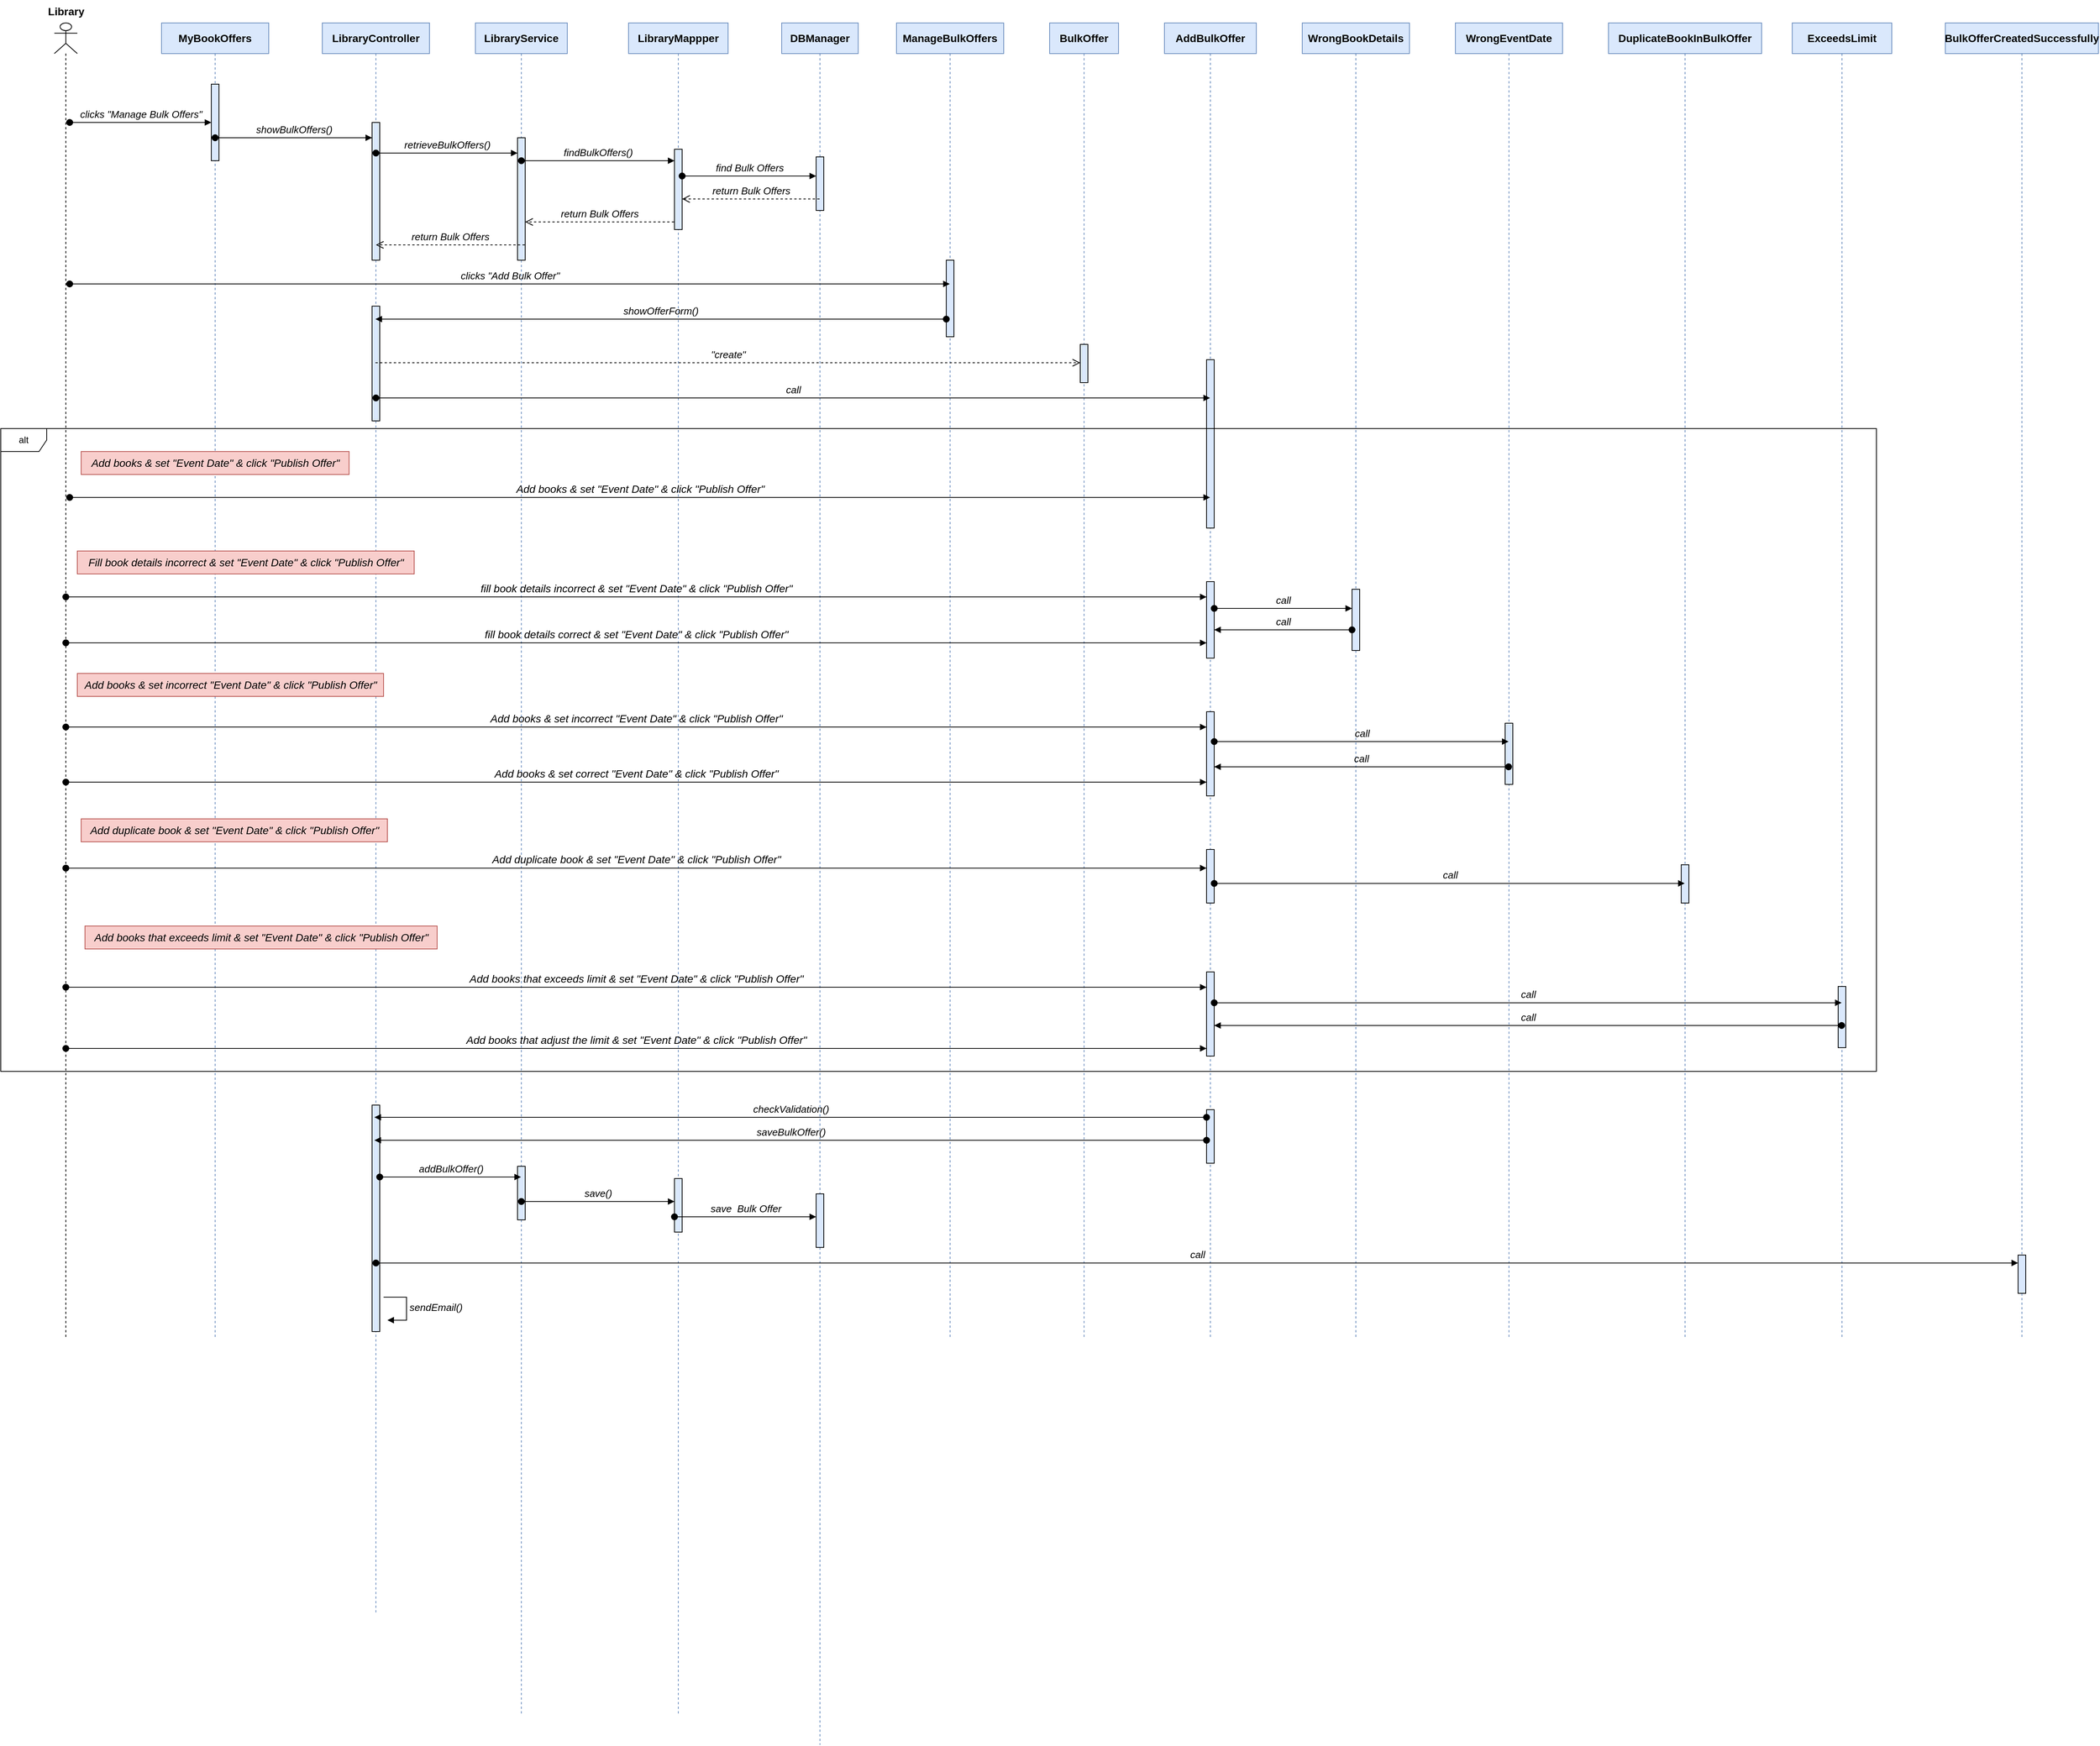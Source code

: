 <mxfile version="27.0.3">
  <diagram name="Page-1" id="6V8Lyb79c5mG5hbQeRzc">
    <mxGraphModel dx="3905" dy="2489" grid="1" gridSize="10" guides="1" tooltips="1" connect="1" arrows="1" fold="1" page="1" pageScale="1" pageWidth="850" pageHeight="1100" math="0" shadow="0">
      <root>
        <mxCell id="0" />
        <mxCell id="1" parent="0" />
        <mxCell id="XFbj4B8m7LpfgLLOF7sG-1" value="" style="shape=umlLifeline;perimeter=lifelinePerimeter;whiteSpace=wrap;html=1;container=1;dropTarget=0;collapsible=0;recursiveResize=0;outlineConnect=0;portConstraint=eastwest;newEdgeStyle={&quot;curved&quot;:0,&quot;rounded&quot;:0};participant=umlActor;" vertex="1" parent="1">
          <mxGeometry x="-830" y="-40" width="30" height="1720" as="geometry" />
        </mxCell>
        <mxCell id="XFbj4B8m7LpfgLLOF7sG-2" value="MyBookOffers" style="shape=umlLifeline;perimeter=lifelinePerimeter;whiteSpace=wrap;html=1;container=1;dropTarget=0;collapsible=0;recursiveResize=0;outlineConnect=0;portConstraint=eastwest;newEdgeStyle={&quot;curved&quot;:0,&quot;rounded&quot;:0};fontSize=14;fontStyle=1;fillColor=#dae8fc;strokeColor=#6c8ebf;" vertex="1" parent="1">
          <mxGeometry x="-690" y="-40" width="140" height="1720" as="geometry" />
        </mxCell>
        <mxCell id="XFbj4B8m7LpfgLLOF7sG-19" value="" style="html=1;points=[[0,0,0,0,5],[0,1,0,0,-5],[1,0,0,0,5],[1,1,0,0,-5]];perimeter=orthogonalPerimeter;outlineConnect=0;targetShapes=umlLifeline;portConstraint=eastwest;newEdgeStyle={&quot;curved&quot;:0,&quot;rounded&quot;:0};strokeColor=#000000;fillColor=#dae8fc;" vertex="1" parent="XFbj4B8m7LpfgLLOF7sG-2">
          <mxGeometry x="65" y="80" width="10" height="100" as="geometry" />
        </mxCell>
        <mxCell id="XFbj4B8m7LpfgLLOF7sG-4" value="LibraryController" style="shape=umlLifeline;perimeter=lifelinePerimeter;whiteSpace=wrap;html=1;container=1;dropTarget=0;collapsible=0;recursiveResize=0;outlineConnect=0;portConstraint=eastwest;newEdgeStyle={&quot;curved&quot;:0,&quot;rounded&quot;:0};fontSize=14;fontStyle=1;fillColor=#dae8fc;strokeColor=#6c8ebf;" vertex="1" parent="1">
          <mxGeometry x="-480" y="-40" width="140" height="2080" as="geometry" />
        </mxCell>
        <mxCell id="XFbj4B8m7LpfgLLOF7sG-22" value="" style="html=1;points=[[0,0,0,0,5],[0,1,0,0,-5],[1,0,0,0,5],[1,1,0,0,-5]];perimeter=orthogonalPerimeter;outlineConnect=0;targetShapes=umlLifeline;portConstraint=eastwest;newEdgeStyle={&quot;curved&quot;:0,&quot;rounded&quot;:0};strokeColor=#000000;fillColor=#dae8fc;" vertex="1" parent="XFbj4B8m7LpfgLLOF7sG-4">
          <mxGeometry x="65" y="130" width="10" height="180" as="geometry" />
        </mxCell>
        <mxCell id="XFbj4B8m7LpfgLLOF7sG-36" value="" style="html=1;points=[[0,0,0,0,5],[0,1,0,0,-5],[1,0,0,0,5],[1,1,0,0,-5]];perimeter=orthogonalPerimeter;outlineConnect=0;targetShapes=umlLifeline;portConstraint=eastwest;newEdgeStyle={&quot;curved&quot;:0,&quot;rounded&quot;:0};strokeColor=#000000;fillColor=#dae8fc;" vertex="1" parent="XFbj4B8m7LpfgLLOF7sG-4">
          <mxGeometry x="65" y="370" width="10" height="150" as="geometry" />
        </mxCell>
        <mxCell id="XFbj4B8m7LpfgLLOF7sG-48" value="" style="html=1;points=[[0,0,0,0,5],[0,1,0,0,-5],[1,0,0,0,5],[1,1,0,0,-5]];perimeter=orthogonalPerimeter;outlineConnect=0;targetShapes=umlLifeline;portConstraint=eastwest;newEdgeStyle={&quot;curved&quot;:0,&quot;rounded&quot;:0};strokeColor=#000000;fillColor=#dae8fc;" vertex="1" parent="XFbj4B8m7LpfgLLOF7sG-4">
          <mxGeometry x="65" y="1414" width="10" height="296" as="geometry" />
        </mxCell>
        <mxCell id="XFbj4B8m7LpfgLLOF7sG-13" value="LibraryService" style="shape=umlLifeline;perimeter=lifelinePerimeter;whiteSpace=wrap;html=1;container=1;dropTarget=0;collapsible=0;recursiveResize=0;outlineConnect=0;portConstraint=eastwest;newEdgeStyle={&quot;curved&quot;:0,&quot;rounded&quot;:0};fontSize=14;fontStyle=1;fillColor=#dae8fc;strokeColor=#6c8ebf;" vertex="1" parent="1">
          <mxGeometry x="-280" y="-40" width="120" height="2210" as="geometry" />
        </mxCell>
        <mxCell id="XFbj4B8m7LpfgLLOF7sG-24" value="" style="html=1;points=[[0,0,0,0,5],[0,1,0,0,-5],[1,0,0,0,5],[1,1,0,0,-5]];perimeter=orthogonalPerimeter;outlineConnect=0;targetShapes=umlLifeline;portConstraint=eastwest;newEdgeStyle={&quot;curved&quot;:0,&quot;rounded&quot;:0};strokeColor=#000000;fillColor=#dae8fc;" vertex="1" parent="XFbj4B8m7LpfgLLOF7sG-13">
          <mxGeometry x="55" y="150" width="10" height="160" as="geometry" />
        </mxCell>
        <mxCell id="XFbj4B8m7LpfgLLOF7sG-84" value="" style="html=1;points=[[0,0,0,0,5],[0,1,0,0,-5],[1,0,0,0,5],[1,1,0,0,-5]];perimeter=orthogonalPerimeter;outlineConnect=0;targetShapes=umlLifeline;portConstraint=eastwest;newEdgeStyle={&quot;curved&quot;:0,&quot;rounded&quot;:0};strokeColor=#000000;fillColor=#dae8fc;" vertex="1" parent="XFbj4B8m7LpfgLLOF7sG-13">
          <mxGeometry x="55" y="1494" width="10" height="70" as="geometry" />
        </mxCell>
        <mxCell id="XFbj4B8m7LpfgLLOF7sG-16" value="LibraryMappper" style="shape=umlLifeline;perimeter=lifelinePerimeter;whiteSpace=wrap;html=1;container=1;dropTarget=0;collapsible=0;recursiveResize=0;outlineConnect=0;portConstraint=eastwest;newEdgeStyle={&quot;curved&quot;:0,&quot;rounded&quot;:0};fontSize=14;fontStyle=1;fillColor=#dae8fc;strokeColor=#6c8ebf;" vertex="1" parent="1">
          <mxGeometry x="-80" y="-40" width="130" height="2210" as="geometry" />
        </mxCell>
        <mxCell id="XFbj4B8m7LpfgLLOF7sG-26" value="" style="html=1;points=[[0,0,0,0,5],[0,1,0,0,-5],[1,0,0,0,5],[1,1,0,0,-5]];perimeter=orthogonalPerimeter;outlineConnect=0;targetShapes=umlLifeline;portConstraint=eastwest;newEdgeStyle={&quot;curved&quot;:0,&quot;rounded&quot;:0};strokeColor=#000000;fillColor=#dae8fc;" vertex="1" parent="XFbj4B8m7LpfgLLOF7sG-16">
          <mxGeometry x="60" y="165" width="10" height="105" as="geometry" />
        </mxCell>
        <mxCell id="XFbj4B8m7LpfgLLOF7sG-87" value="" style="html=1;points=[[0,0,0,0,5],[0,1,0,0,-5],[1,0,0,0,5],[1,1,0,0,-5]];perimeter=orthogonalPerimeter;outlineConnect=0;targetShapes=umlLifeline;portConstraint=eastwest;newEdgeStyle={&quot;curved&quot;:0,&quot;rounded&quot;:0};strokeColor=#000000;fillColor=#dae8fc;" vertex="1" parent="XFbj4B8m7LpfgLLOF7sG-16">
          <mxGeometry x="60" y="1510" width="10" height="70" as="geometry" />
        </mxCell>
        <mxCell id="XFbj4B8m7LpfgLLOF7sG-18" value="Library" style="text;html=1;align=center;verticalAlign=middle;resizable=0;points=[];autosize=1;strokeColor=none;fillColor=none;fontSize=14;fontStyle=1" vertex="1" parent="1">
          <mxGeometry x="-850" y="-70" width="70" height="30" as="geometry" />
        </mxCell>
        <mxCell id="XFbj4B8m7LpfgLLOF7sG-20" value="clicks &quot;Manage Bulk Offers&quot;" style="html=1;verticalAlign=bottom;startArrow=oval;startFill=1;endArrow=block;startSize=8;curved=0;rounded=0;fontSize=13;fontStyle=2;labelBackgroundColor=none;" edge="1" parent="1" target="XFbj4B8m7LpfgLLOF7sG-19">
          <mxGeometry width="60" relative="1" as="geometry">
            <mxPoint x="-810" y="90" as="sourcePoint" />
            <mxPoint x="-595" y="90" as="targetPoint" />
          </mxGeometry>
        </mxCell>
        <mxCell id="XFbj4B8m7LpfgLLOF7sG-21" value="showBulkOffers()" style="html=1;verticalAlign=bottom;startArrow=oval;startFill=1;endArrow=block;startSize=8;curved=0;rounded=0;fontSize=13;fontStyle=2;labelBackgroundColor=none;" edge="1" parent="1" target="XFbj4B8m7LpfgLLOF7sG-22">
          <mxGeometry width="60" relative="1" as="geometry">
            <mxPoint x="-620" y="110" as="sourcePoint" />
            <mxPoint x="-435" y="110" as="targetPoint" />
          </mxGeometry>
        </mxCell>
        <mxCell id="XFbj4B8m7LpfgLLOF7sG-23" value="retrieveBulkOffers()" style="html=1;verticalAlign=bottom;startArrow=oval;startFill=1;endArrow=block;startSize=8;curved=0;rounded=0;fontSize=13;fontStyle=2;labelBackgroundColor=none;" edge="1" parent="1" target="XFbj4B8m7LpfgLLOF7sG-24">
          <mxGeometry width="60" relative="1" as="geometry">
            <mxPoint x="-410" y="130" as="sourcePoint" />
            <mxPoint x="-205" y="130" as="targetPoint" />
          </mxGeometry>
        </mxCell>
        <mxCell id="XFbj4B8m7LpfgLLOF7sG-25" value="DBManager" style="shape=umlLifeline;perimeter=lifelinePerimeter;whiteSpace=wrap;html=1;container=1;dropTarget=0;collapsible=0;recursiveResize=0;outlineConnect=0;portConstraint=eastwest;newEdgeStyle={&quot;curved&quot;:0,&quot;rounded&quot;:0};fontSize=14;fontStyle=1;fillColor=#dae8fc;strokeColor=#6c8ebf;" vertex="1" parent="1">
          <mxGeometry x="120" y="-40" width="100" height="2250" as="geometry" />
        </mxCell>
        <mxCell id="XFbj4B8m7LpfgLLOF7sG-29" value="" style="html=1;points=[[0,0,0,0,5],[0,1,0,0,-5],[1,0,0,0,5],[1,1,0,0,-5]];perimeter=orthogonalPerimeter;outlineConnect=0;targetShapes=umlLifeline;portConstraint=eastwest;newEdgeStyle={&quot;curved&quot;:0,&quot;rounded&quot;:0};strokeColor=#000000;fillColor=#dae8fc;" vertex="1" parent="XFbj4B8m7LpfgLLOF7sG-25">
          <mxGeometry x="45" y="175" width="10" height="70" as="geometry" />
        </mxCell>
        <mxCell id="XFbj4B8m7LpfgLLOF7sG-89" value="" style="html=1;points=[[0,0,0,0,5],[0,1,0,0,-5],[1,0,0,0,5],[1,1,0,0,-5]];perimeter=orthogonalPerimeter;outlineConnect=0;targetShapes=umlLifeline;portConstraint=eastwest;newEdgeStyle={&quot;curved&quot;:0,&quot;rounded&quot;:0};strokeColor=#000000;fillColor=#dae8fc;" vertex="1" parent="XFbj4B8m7LpfgLLOF7sG-25">
          <mxGeometry x="45" y="1530" width="10" height="70" as="geometry" />
        </mxCell>
        <mxCell id="XFbj4B8m7LpfgLLOF7sG-27" value="findBulkOffers()" style="html=1;verticalAlign=bottom;startArrow=oval;startFill=1;endArrow=block;startSize=8;curved=0;rounded=0;fontSize=13;fontStyle=2;labelBackgroundColor=none;" edge="1" parent="1" target="XFbj4B8m7LpfgLLOF7sG-26">
          <mxGeometry width="60" relative="1" as="geometry">
            <mxPoint x="-220" y="140" as="sourcePoint" />
            <mxPoint x="-35" y="140" as="targetPoint" />
          </mxGeometry>
        </mxCell>
        <mxCell id="XFbj4B8m7LpfgLLOF7sG-28" value="find Bulk Offers" style="html=1;verticalAlign=bottom;startArrow=oval;startFill=1;endArrow=block;startSize=8;curved=0;rounded=0;fontSize=13;fontStyle=2;labelBackgroundColor=none;" edge="1" parent="1" target="XFbj4B8m7LpfgLLOF7sG-29">
          <mxGeometry width="60" relative="1" as="geometry">
            <mxPoint x="-10" y="160" as="sourcePoint" />
            <mxPoint x="190" y="160" as="targetPoint" />
          </mxGeometry>
        </mxCell>
        <mxCell id="XFbj4B8m7LpfgLLOF7sG-30" value="return Bulk Offers" style="html=1;verticalAlign=bottom;endArrow=open;dashed=1;endSize=8;curved=0;rounded=0;fontStyle=2;fontSize=13;" edge="1" parent="1">
          <mxGeometry relative="1" as="geometry">
            <mxPoint x="169.5" y="190" as="sourcePoint" />
            <mxPoint x="-10.0" y="190" as="targetPoint" />
          </mxGeometry>
        </mxCell>
        <mxCell id="XFbj4B8m7LpfgLLOF7sG-31" value="return Bulk Offers" style="html=1;verticalAlign=bottom;endArrow=open;dashed=1;endSize=8;curved=0;rounded=0;fontStyle=2;fontSize=13;" edge="1" parent="1" target="XFbj4B8m7LpfgLLOF7sG-24">
          <mxGeometry relative="1" as="geometry">
            <mxPoint x="-20.5" y="220" as="sourcePoint" />
            <mxPoint x="-200.0" y="220" as="targetPoint" />
          </mxGeometry>
        </mxCell>
        <mxCell id="XFbj4B8m7LpfgLLOF7sG-32" value="return Bulk Offers" style="html=1;verticalAlign=bottom;endArrow=open;dashed=1;endSize=8;curved=0;rounded=0;fontStyle=2;fontSize=13;" edge="1" parent="1">
          <mxGeometry relative="1" as="geometry">
            <mxPoint x="-215.5" y="250" as="sourcePoint" />
            <mxPoint x="-410" y="250" as="targetPoint" />
          </mxGeometry>
        </mxCell>
        <mxCell id="XFbj4B8m7LpfgLLOF7sG-33" value="ManageBulkOffers" style="shape=umlLifeline;perimeter=lifelinePerimeter;whiteSpace=wrap;html=1;container=1;dropTarget=0;collapsible=0;recursiveResize=0;outlineConnect=0;portConstraint=eastwest;newEdgeStyle={&quot;curved&quot;:0,&quot;rounded&quot;:0};fontSize=14;fontStyle=1;fillColor=#dae8fc;strokeColor=#6c8ebf;" vertex="1" parent="1">
          <mxGeometry x="270" y="-40" width="140" height="1720" as="geometry" />
        </mxCell>
        <mxCell id="XFbj4B8m7LpfgLLOF7sG-34" value="" style="html=1;points=[[0,0,0,0,5],[0,1,0,0,-5],[1,0,0,0,5],[1,1,0,0,-5]];perimeter=orthogonalPerimeter;outlineConnect=0;targetShapes=umlLifeline;portConstraint=eastwest;newEdgeStyle={&quot;curved&quot;:0,&quot;rounded&quot;:0};strokeColor=#000000;fillColor=#dae8fc;" vertex="1" parent="XFbj4B8m7LpfgLLOF7sG-33">
          <mxGeometry x="65" y="310" width="10" height="100" as="geometry" />
        </mxCell>
        <mxCell id="XFbj4B8m7LpfgLLOF7sG-35" value="clicks &quot;Add Bulk Offer&quot;" style="html=1;verticalAlign=bottom;startArrow=oval;startFill=1;endArrow=block;startSize=8;curved=0;rounded=0;fontSize=13;fontStyle=2;labelBackgroundColor=none;" edge="1" parent="1">
          <mxGeometry width="60" relative="1" as="geometry">
            <mxPoint x="-810" y="301" as="sourcePoint" />
            <mxPoint x="339.5" y="301" as="targetPoint" />
          </mxGeometry>
        </mxCell>
        <mxCell id="XFbj4B8m7LpfgLLOF7sG-37" value="showOfferForm()" style="html=1;verticalAlign=bottom;startArrow=oval;startFill=1;endArrow=block;startSize=8;curved=0;rounded=0;fontSize=13;fontStyle=2;labelBackgroundColor=none;" edge="1" parent="1">
          <mxGeometry width="60" relative="1" as="geometry">
            <mxPoint x="335.0" y="347" as="sourcePoint" />
            <mxPoint x="-410.611" y="347" as="targetPoint" />
          </mxGeometry>
        </mxCell>
        <mxCell id="XFbj4B8m7LpfgLLOF7sG-38" value="BulkOffer" style="shape=umlLifeline;perimeter=lifelinePerimeter;whiteSpace=wrap;html=1;container=1;dropTarget=0;collapsible=0;recursiveResize=0;outlineConnect=0;portConstraint=eastwest;newEdgeStyle={&quot;curved&quot;:0,&quot;rounded&quot;:0};fontSize=14;fontStyle=1;fillColor=#dae8fc;strokeColor=#6c8ebf;" vertex="1" parent="1">
          <mxGeometry x="470" y="-40" width="90" height="1720" as="geometry" />
        </mxCell>
        <mxCell id="XFbj4B8m7LpfgLLOF7sG-39" value="" style="html=1;points=[[0,0,0,0,5],[0,1,0,0,-5],[1,0,0,0,5],[1,1,0,0,-5]];perimeter=orthogonalPerimeter;outlineConnect=0;targetShapes=umlLifeline;portConstraint=eastwest;newEdgeStyle={&quot;curved&quot;:0,&quot;rounded&quot;:0};strokeColor=#000000;fillColor=#dae8fc;" vertex="1" parent="XFbj4B8m7LpfgLLOF7sG-38">
          <mxGeometry x="40" y="420" width="10" height="50" as="geometry" />
        </mxCell>
        <mxCell id="XFbj4B8m7LpfgLLOF7sG-40" value="&quot;create&quot;" style="html=1;verticalAlign=bottom;endArrow=open;dashed=1;endSize=8;curved=0;rounded=0;fontStyle=2;fontSize=13;" edge="1" parent="1">
          <mxGeometry relative="1" as="geometry">
            <mxPoint x="-410.611" y="404" as="sourcePoint" />
            <mxPoint x="510.0" y="404" as="targetPoint" />
          </mxGeometry>
        </mxCell>
        <mxCell id="XFbj4B8m7LpfgLLOF7sG-41" value="AddBulkOffer" style="shape=umlLifeline;perimeter=lifelinePerimeter;whiteSpace=wrap;html=1;container=1;dropTarget=0;collapsible=0;recursiveResize=0;outlineConnect=0;portConstraint=eastwest;newEdgeStyle={&quot;curved&quot;:0,&quot;rounded&quot;:0};fontSize=14;fontStyle=1;fillColor=#dae8fc;strokeColor=#6c8ebf;" vertex="1" parent="1">
          <mxGeometry x="620" y="-40" width="120" height="1720" as="geometry" />
        </mxCell>
        <mxCell id="XFbj4B8m7LpfgLLOF7sG-42" value="" style="html=1;points=[[0,0,0,0,5],[0,1,0,0,-5],[1,0,0,0,5],[1,1,0,0,-5]];perimeter=orthogonalPerimeter;outlineConnect=0;targetShapes=umlLifeline;portConstraint=eastwest;newEdgeStyle={&quot;curved&quot;:0,&quot;rounded&quot;:0};strokeColor=#000000;fillColor=#dae8fc;" vertex="1" parent="XFbj4B8m7LpfgLLOF7sG-41">
          <mxGeometry x="55" y="440" width="10" height="220" as="geometry" />
        </mxCell>
        <mxCell id="XFbj4B8m7LpfgLLOF7sG-81" value="" style="html=1;points=[[0,0,0,0,5],[0,1,0,0,-5],[1,0,0,0,5],[1,1,0,0,-5]];perimeter=orthogonalPerimeter;outlineConnect=0;targetShapes=umlLifeline;portConstraint=eastwest;newEdgeStyle={&quot;curved&quot;:0,&quot;rounded&quot;:0};strokeColor=#000000;fillColor=#dae8fc;" vertex="1" parent="XFbj4B8m7LpfgLLOF7sG-41">
          <mxGeometry x="55" y="1420" width="10" height="70" as="geometry" />
        </mxCell>
        <mxCell id="XFbj4B8m7LpfgLLOF7sG-43" value="call" style="html=1;verticalAlign=bottom;startArrow=oval;startFill=1;endArrow=block;startSize=8;curved=0;rounded=0;fontSize=13;fontStyle=2;labelBackgroundColor=none;" edge="1" parent="1" target="XFbj4B8m7LpfgLLOF7sG-41">
          <mxGeometry width="60" relative="1" as="geometry">
            <mxPoint x="-410" y="450" as="sourcePoint" />
            <mxPoint x="-235" y="450" as="targetPoint" />
          </mxGeometry>
        </mxCell>
        <mxCell id="XFbj4B8m7LpfgLLOF7sG-45" value="alt" style="shape=umlFrame;whiteSpace=wrap;html=1;pointerEvents=0;" vertex="1" parent="1">
          <mxGeometry x="-900" y="490" width="2450" height="840" as="geometry" />
        </mxCell>
        <mxCell id="XFbj4B8m7LpfgLLOF7sG-46" value="Add books &amp;amp; set &quot;Event Date&quot; &amp;amp; click &quot;Publish Offer&quot;" style="text;html=1;align=center;verticalAlign=middle;resizable=0;points=[];autosize=1;fontSize=14;fontStyle=2;fillColor=#f8cecc;strokeColor=#b85450;" vertex="1" parent="1">
          <mxGeometry x="-795" y="520" width="350" height="30" as="geometry" />
        </mxCell>
        <mxCell id="XFbj4B8m7LpfgLLOF7sG-47" value="&lt;span style=&quot;font-size: 14px;&quot;&gt;Add books &amp;amp; set &quot;Event Date&quot; &amp;amp; click &quot;Publish Offer&quot;&lt;/span&gt;" style="html=1;verticalAlign=bottom;startArrow=oval;startFill=1;endArrow=block;startSize=8;curved=0;rounded=0;fontSize=13;fontStyle=2;labelBackgroundColor=none;" edge="1" parent="1" target="XFbj4B8m7LpfgLLOF7sG-41">
          <mxGeometry width="60" relative="1" as="geometry">
            <mxPoint x="-810" y="580" as="sourcePoint" />
            <mxPoint x="339.5" y="580" as="targetPoint" />
          </mxGeometry>
        </mxCell>
        <mxCell id="XFbj4B8m7LpfgLLOF7sG-49" value="checkValidation()" style="html=1;verticalAlign=bottom;startArrow=oval;startFill=1;endArrow=block;startSize=8;curved=0;rounded=0;fontSize=13;fontStyle=2;labelBackgroundColor=none;" edge="1" parent="1">
          <mxGeometry width="60" relative="1" as="geometry">
            <mxPoint x="675.0" y="1390" as="sourcePoint" />
            <mxPoint x="-411.928" y="1390" as="targetPoint" />
          </mxGeometry>
        </mxCell>
        <mxCell id="XFbj4B8m7LpfgLLOF7sG-50" value="Fill book details incorrect &amp;amp; set &quot;Event Date&quot; &amp;amp; click &quot;Publish Offer&quot;" style="text;html=1;align=center;verticalAlign=middle;resizable=0;points=[];autosize=1;fontSize=14;fontStyle=2;fillColor=#f8cecc;strokeColor=#b85450;" vertex="1" parent="1">
          <mxGeometry x="-800" y="650" width="440" height="30" as="geometry" />
        </mxCell>
        <mxCell id="XFbj4B8m7LpfgLLOF7sG-51" value="" style="html=1;points=[[0,0,0,0,5],[0,1,0,0,-5],[1,0,0,0,5],[1,1,0,0,-5]];perimeter=orthogonalPerimeter;outlineConnect=0;targetShapes=umlLifeline;portConstraint=eastwest;newEdgeStyle={&quot;curved&quot;:0,&quot;rounded&quot;:0};strokeColor=#000000;fillColor=#dae8fc;" vertex="1" parent="1">
          <mxGeometry x="675" y="690" width="10" height="100" as="geometry" />
        </mxCell>
        <mxCell id="XFbj4B8m7LpfgLLOF7sG-52" value="&lt;span style=&quot;font-size: 14px;&quot;&gt;fill book details incorrect &amp;amp; set &quot;Event Date&quot; &amp;amp; click &quot;Publish Offer&quot;&lt;/span&gt;" style="html=1;verticalAlign=bottom;startArrow=oval;startFill=1;endArrow=block;startSize=8;curved=0;rounded=0;fontSize=13;fontStyle=2;labelBackgroundColor=none;" edge="1" parent="1">
          <mxGeometry width="60" relative="1" as="geometry">
            <mxPoint x="-815" y="710" as="sourcePoint" />
            <mxPoint x="675" y="710" as="targetPoint" />
          </mxGeometry>
        </mxCell>
        <mxCell id="XFbj4B8m7LpfgLLOF7sG-53" value="WrongBookDetails" style="shape=umlLifeline;perimeter=lifelinePerimeter;whiteSpace=wrap;html=1;container=1;dropTarget=0;collapsible=0;recursiveResize=0;outlineConnect=0;portConstraint=eastwest;newEdgeStyle={&quot;curved&quot;:0,&quot;rounded&quot;:0};fontSize=14;fontStyle=1;fillColor=#dae8fc;strokeColor=#6c8ebf;" vertex="1" parent="1">
          <mxGeometry x="800" y="-40" width="140" height="1720" as="geometry" />
        </mxCell>
        <mxCell id="XFbj4B8m7LpfgLLOF7sG-54" value="" style="html=1;points=[[0,0,0,0,5],[0,1,0,0,-5],[1,0,0,0,5],[1,1,0,0,-5]];perimeter=orthogonalPerimeter;outlineConnect=0;targetShapes=umlLifeline;portConstraint=eastwest;newEdgeStyle={&quot;curved&quot;:0,&quot;rounded&quot;:0};strokeColor=#000000;fillColor=#dae8fc;" vertex="1" parent="XFbj4B8m7LpfgLLOF7sG-53">
          <mxGeometry x="65" y="740" width="10" height="80" as="geometry" />
        </mxCell>
        <mxCell id="XFbj4B8m7LpfgLLOF7sG-55" value="call" style="html=1;verticalAlign=bottom;startArrow=oval;startFill=1;endArrow=block;startSize=8;curved=0;rounded=0;fontSize=13;fontStyle=2;labelBackgroundColor=none;" edge="1" parent="1">
          <mxGeometry width="60" relative="1" as="geometry">
            <mxPoint x="685" y="725" as="sourcePoint" />
            <mxPoint x="865" y="725" as="targetPoint" />
          </mxGeometry>
        </mxCell>
        <mxCell id="XFbj4B8m7LpfgLLOF7sG-56" value="call" style="html=1;verticalAlign=bottom;startArrow=oval;startFill=1;endArrow=block;startSize=8;curved=0;rounded=0;fontSize=13;fontStyle=2;labelBackgroundColor=none;" edge="1" parent="1">
          <mxGeometry width="60" relative="1" as="geometry">
            <mxPoint x="865" y="753" as="sourcePoint" />
            <mxPoint x="685" y="753" as="targetPoint" />
          </mxGeometry>
        </mxCell>
        <mxCell id="XFbj4B8m7LpfgLLOF7sG-57" value="&lt;span style=&quot;font-size: 14px;&quot;&gt;fill book details correct &amp;amp; set &quot;Event Date&quot; &amp;amp; click &quot;Publish Offer&quot;&lt;/span&gt;" style="html=1;verticalAlign=bottom;startArrow=oval;startFill=1;endArrow=block;startSize=8;curved=0;rounded=0;fontSize=13;fontStyle=2;labelBackgroundColor=none;" edge="1" parent="1">
          <mxGeometry width="60" relative="1" as="geometry">
            <mxPoint x="-815" y="770" as="sourcePoint" />
            <mxPoint x="675" y="770" as="targetPoint" />
          </mxGeometry>
        </mxCell>
        <mxCell id="XFbj4B8m7LpfgLLOF7sG-58" value="WrongEventDate" style="shape=umlLifeline;perimeter=lifelinePerimeter;whiteSpace=wrap;html=1;container=1;dropTarget=0;collapsible=0;recursiveResize=0;outlineConnect=0;portConstraint=eastwest;newEdgeStyle={&quot;curved&quot;:0,&quot;rounded&quot;:0};fontSize=14;fontStyle=1;fillColor=#dae8fc;strokeColor=#6c8ebf;" vertex="1" parent="1">
          <mxGeometry x="1000" y="-40" width="140" height="1720" as="geometry" />
        </mxCell>
        <mxCell id="XFbj4B8m7LpfgLLOF7sG-59" value="" style="html=1;points=[[0,0,0,0,5],[0,1,0,0,-5],[1,0,0,0,5],[1,1,0,0,-5]];perimeter=orthogonalPerimeter;outlineConnect=0;targetShapes=umlLifeline;portConstraint=eastwest;newEdgeStyle={&quot;curved&quot;:0,&quot;rounded&quot;:0};strokeColor=#000000;fillColor=#dae8fc;" vertex="1" parent="XFbj4B8m7LpfgLLOF7sG-58">
          <mxGeometry x="65" y="915" width="10" height="80" as="geometry" />
        </mxCell>
        <mxCell id="XFbj4B8m7LpfgLLOF7sG-60" value="Add books &amp;amp; set incorrect &quot;Event Date&quot; &amp;amp; click &quot;Publish Offer&quot;" style="text;html=1;align=center;verticalAlign=middle;resizable=0;points=[];autosize=1;fontSize=14;fontStyle=2;fillColor=#f8cecc;strokeColor=#b85450;" vertex="1" parent="1">
          <mxGeometry x="-800" y="810" width="400" height="30" as="geometry" />
        </mxCell>
        <mxCell id="XFbj4B8m7LpfgLLOF7sG-61" value="" style="html=1;points=[[0,0,0,0,5],[0,1,0,0,-5],[1,0,0,0,5],[1,1,0,0,-5]];perimeter=orthogonalPerimeter;outlineConnect=0;targetShapes=umlLifeline;portConstraint=eastwest;newEdgeStyle={&quot;curved&quot;:0,&quot;rounded&quot;:0};strokeColor=#000000;fillColor=#dae8fc;" vertex="1" parent="1">
          <mxGeometry x="675" y="860" width="10" height="110" as="geometry" />
        </mxCell>
        <mxCell id="XFbj4B8m7LpfgLLOF7sG-63" value="&lt;span style=&quot;font-size: 14px;&quot;&gt;Add books &amp;amp; set incorrect &quot;Event Date&quot; &amp;amp; click &quot;Publish Offer&quot;&lt;/span&gt;" style="html=1;verticalAlign=bottom;startArrow=oval;startFill=1;endArrow=block;startSize=8;curved=0;rounded=0;fontSize=13;fontStyle=2;labelBackgroundColor=none;" edge="1" parent="1">
          <mxGeometry width="60" relative="1" as="geometry">
            <mxPoint x="-815" y="880" as="sourcePoint" />
            <mxPoint x="675" y="880" as="targetPoint" />
          </mxGeometry>
        </mxCell>
        <mxCell id="XFbj4B8m7LpfgLLOF7sG-64" value="&lt;span style=&quot;font-size: 14px;&quot;&gt;Add books &amp;amp; set correct &quot;Event Date&quot; &amp;amp; click &quot;Publish Offer&quot;&lt;/span&gt;" style="html=1;verticalAlign=bottom;startArrow=oval;startFill=1;endArrow=block;startSize=8;curved=0;rounded=0;fontSize=13;fontStyle=2;labelBackgroundColor=none;" edge="1" parent="1">
          <mxGeometry width="60" relative="1" as="geometry">
            <mxPoint x="-815" y="952" as="sourcePoint" />
            <mxPoint x="675" y="952" as="targetPoint" />
          </mxGeometry>
        </mxCell>
        <mxCell id="XFbj4B8m7LpfgLLOF7sG-65" value="call" style="html=1;verticalAlign=bottom;startArrow=oval;startFill=1;endArrow=block;startSize=8;curved=0;rounded=0;fontSize=13;fontStyle=2;labelBackgroundColor=none;" edge="1" parent="1">
          <mxGeometry width="60" relative="1" as="geometry">
            <mxPoint x="685" y="899" as="sourcePoint" />
            <mxPoint x="1069.5" y="899" as="targetPoint" />
          </mxGeometry>
        </mxCell>
        <mxCell id="XFbj4B8m7LpfgLLOF7sG-66" value="call" style="html=1;verticalAlign=bottom;startArrow=oval;startFill=1;endArrow=block;startSize=8;curved=0;rounded=0;fontSize=13;fontStyle=2;labelBackgroundColor=none;" edge="1" parent="1">
          <mxGeometry width="60" relative="1" as="geometry">
            <mxPoint x="1069.5" y="932" as="sourcePoint" />
            <mxPoint x="685" y="932" as="targetPoint" />
          </mxGeometry>
        </mxCell>
        <mxCell id="XFbj4B8m7LpfgLLOF7sG-67" value="DuplicateBookInBulkOffer" style="shape=umlLifeline;perimeter=lifelinePerimeter;whiteSpace=wrap;html=1;container=1;dropTarget=0;collapsible=0;recursiveResize=0;outlineConnect=0;portConstraint=eastwest;newEdgeStyle={&quot;curved&quot;:0,&quot;rounded&quot;:0};fontSize=14;fontStyle=1;fillColor=#dae8fc;strokeColor=#6c8ebf;" vertex="1" parent="1">
          <mxGeometry x="1200" y="-40" width="200" height="1720" as="geometry" />
        </mxCell>
        <mxCell id="XFbj4B8m7LpfgLLOF7sG-68" value="" style="html=1;points=[[0,0,0,0,5],[0,1,0,0,-5],[1,0,0,0,5],[1,1,0,0,-5]];perimeter=orthogonalPerimeter;outlineConnect=0;targetShapes=umlLifeline;portConstraint=eastwest;newEdgeStyle={&quot;curved&quot;:0,&quot;rounded&quot;:0};strokeColor=#000000;fillColor=#dae8fc;" vertex="1" parent="XFbj4B8m7LpfgLLOF7sG-67">
          <mxGeometry x="95" y="1100" width="10" height="50" as="geometry" />
        </mxCell>
        <mxCell id="XFbj4B8m7LpfgLLOF7sG-69" value="Add duplicate book &amp;amp; set &quot;Event Date&quot; &amp;amp; click &quot;Publish Offer&quot;" style="text;html=1;align=center;verticalAlign=middle;resizable=0;points=[];autosize=1;fontSize=14;fontStyle=2;fillColor=#f8cecc;strokeColor=#b85450;" vertex="1" parent="1">
          <mxGeometry x="-795" y="1000" width="400" height="30" as="geometry" />
        </mxCell>
        <mxCell id="XFbj4B8m7LpfgLLOF7sG-70" value="&lt;span style=&quot;font-size: 14px;&quot;&gt;Add duplicate book &amp;amp; set &quot;Event Date&quot; &amp;amp; click &quot;Publish Offer&quot;&lt;/span&gt;" style="html=1;verticalAlign=bottom;startArrow=oval;startFill=1;endArrow=block;startSize=8;curved=0;rounded=0;fontSize=13;fontStyle=2;labelBackgroundColor=none;" edge="1" parent="1">
          <mxGeometry width="60" relative="1" as="geometry">
            <mxPoint x="-815" y="1064.33" as="sourcePoint" />
            <mxPoint x="675" y="1064.33" as="targetPoint" />
          </mxGeometry>
        </mxCell>
        <mxCell id="XFbj4B8m7LpfgLLOF7sG-71" value="" style="html=1;points=[[0,0,0,0,5],[0,1,0,0,-5],[1,0,0,0,5],[1,1,0,0,-5]];perimeter=orthogonalPerimeter;outlineConnect=0;targetShapes=umlLifeline;portConstraint=eastwest;newEdgeStyle={&quot;curved&quot;:0,&quot;rounded&quot;:0};strokeColor=#000000;fillColor=#dae8fc;" vertex="1" parent="1">
          <mxGeometry x="675" y="1040" width="10" height="70" as="geometry" />
        </mxCell>
        <mxCell id="XFbj4B8m7LpfgLLOF7sG-72" value="call" style="html=1;verticalAlign=bottom;startArrow=oval;startFill=1;endArrow=block;startSize=8;curved=0;rounded=0;fontSize=13;fontStyle=2;labelBackgroundColor=none;" edge="1" parent="1" target="XFbj4B8m7LpfgLLOF7sG-67">
          <mxGeometry width="60" relative="1" as="geometry">
            <mxPoint x="685" y="1084.33" as="sourcePoint" />
            <mxPoint x="1069.5" y="1084.33" as="targetPoint" />
          </mxGeometry>
        </mxCell>
        <mxCell id="XFbj4B8m7LpfgLLOF7sG-73" value="ExceedsLimit" style="shape=umlLifeline;perimeter=lifelinePerimeter;whiteSpace=wrap;html=1;container=1;dropTarget=0;collapsible=0;recursiveResize=0;outlineConnect=0;portConstraint=eastwest;newEdgeStyle={&quot;curved&quot;:0,&quot;rounded&quot;:0};fontSize=14;fontStyle=1;fillColor=#dae8fc;strokeColor=#6c8ebf;" vertex="1" parent="1">
          <mxGeometry x="1440" y="-40" width="130" height="1720" as="geometry" />
        </mxCell>
        <mxCell id="XFbj4B8m7LpfgLLOF7sG-74" value="" style="html=1;points=[[0,0,0,0,5],[0,1,0,0,-5],[1,0,0,0,5],[1,1,0,0,-5]];perimeter=orthogonalPerimeter;outlineConnect=0;targetShapes=umlLifeline;portConstraint=eastwest;newEdgeStyle={&quot;curved&quot;:0,&quot;rounded&quot;:0};strokeColor=#000000;fillColor=#dae8fc;" vertex="1" parent="XFbj4B8m7LpfgLLOF7sG-73">
          <mxGeometry x="60" y="1259" width="10" height="80" as="geometry" />
        </mxCell>
        <mxCell id="XFbj4B8m7LpfgLLOF7sG-75" value="Add books that exceeds limit &amp;amp; set &quot;Event Date&quot; &amp;amp; click &quot;Publish Offer&quot;" style="text;html=1;align=center;verticalAlign=middle;resizable=0;points=[];autosize=1;fontSize=14;fontStyle=2;fillColor=#f8cecc;strokeColor=#b85450;" vertex="1" parent="1">
          <mxGeometry x="-790" y="1140" width="460" height="30" as="geometry" />
        </mxCell>
        <mxCell id="XFbj4B8m7LpfgLLOF7sG-76" value="&lt;span style=&quot;font-size: 14px;&quot;&gt;Add books that exceeds limit &amp;amp; set &quot;Event Date&quot; &amp;amp; click &quot;Publish Offer&quot;&lt;/span&gt;" style="html=1;verticalAlign=bottom;startArrow=oval;startFill=1;endArrow=block;startSize=8;curved=0;rounded=0;fontSize=13;fontStyle=2;labelBackgroundColor=none;" edge="1" parent="1">
          <mxGeometry width="60" relative="1" as="geometry">
            <mxPoint x="-815" y="1220" as="sourcePoint" />
            <mxPoint x="675" y="1220" as="targetPoint" />
          </mxGeometry>
        </mxCell>
        <mxCell id="XFbj4B8m7LpfgLLOF7sG-77" value="" style="html=1;points=[[0,0,0,0,5],[0,1,0,0,-5],[1,0,0,0,5],[1,1,0,0,-5]];perimeter=orthogonalPerimeter;outlineConnect=0;targetShapes=umlLifeline;portConstraint=eastwest;newEdgeStyle={&quot;curved&quot;:0,&quot;rounded&quot;:0};strokeColor=#000000;fillColor=#dae8fc;" vertex="1" parent="1">
          <mxGeometry x="675" y="1200" width="10" height="110" as="geometry" />
        </mxCell>
        <mxCell id="XFbj4B8m7LpfgLLOF7sG-78" value="call" style="html=1;verticalAlign=bottom;startArrow=oval;startFill=1;endArrow=block;startSize=8;curved=0;rounded=0;fontSize=13;fontStyle=2;labelBackgroundColor=none;" edge="1" parent="1" target="XFbj4B8m7LpfgLLOF7sG-73">
          <mxGeometry width="60" relative="1" as="geometry">
            <mxPoint x="685" y="1240.33" as="sourcePoint" />
            <mxPoint x="1300" y="1240" as="targetPoint" />
          </mxGeometry>
        </mxCell>
        <mxCell id="XFbj4B8m7LpfgLLOF7sG-79" value="call" style="html=1;verticalAlign=bottom;startArrow=oval;startFill=1;endArrow=block;startSize=8;curved=0;rounded=0;fontSize=13;fontStyle=2;labelBackgroundColor=none;" edge="1" parent="1" source="XFbj4B8m7LpfgLLOF7sG-73">
          <mxGeometry width="60" relative="1" as="geometry">
            <mxPoint x="1510.33" y="1270" as="sourcePoint" />
            <mxPoint x="684.997" y="1270" as="targetPoint" />
          </mxGeometry>
        </mxCell>
        <mxCell id="XFbj4B8m7LpfgLLOF7sG-80" value="&lt;span style=&quot;font-size: 14px;&quot;&gt;Add books that adjust the limit &amp;amp; set &quot;Event Date&quot; &amp;amp; click &quot;Publish Offer&quot;&lt;/span&gt;" style="html=1;verticalAlign=bottom;startArrow=oval;startFill=1;endArrow=block;startSize=8;curved=0;rounded=0;fontSize=13;fontStyle=2;labelBackgroundColor=none;" edge="1" parent="1">
          <mxGeometry width="60" relative="1" as="geometry">
            <mxPoint x="-815" y="1300" as="sourcePoint" />
            <mxPoint x="675" y="1300" as="targetPoint" />
          </mxGeometry>
        </mxCell>
        <mxCell id="XFbj4B8m7LpfgLLOF7sG-82" value="BulkOfferCreatedSuccessfully" style="shape=umlLifeline;perimeter=lifelinePerimeter;whiteSpace=wrap;html=1;container=1;dropTarget=0;collapsible=0;recursiveResize=0;outlineConnect=0;portConstraint=eastwest;newEdgeStyle={&quot;curved&quot;:0,&quot;rounded&quot;:0};fontSize=14;fontStyle=1;fillColor=#dae8fc;strokeColor=#6c8ebf;" vertex="1" parent="1">
          <mxGeometry x="1640" y="-40" width="200" height="1720" as="geometry" />
        </mxCell>
        <mxCell id="XFbj4B8m7LpfgLLOF7sG-83" value="" style="html=1;points=[[0,0,0,0,5],[0,1,0,0,-5],[1,0,0,0,5],[1,1,0,0,-5]];perimeter=orthogonalPerimeter;outlineConnect=0;targetShapes=umlLifeline;portConstraint=eastwest;newEdgeStyle={&quot;curved&quot;:0,&quot;rounded&quot;:0};strokeColor=#000000;fillColor=#dae8fc;" vertex="1" parent="XFbj4B8m7LpfgLLOF7sG-82">
          <mxGeometry x="95" y="1610" width="10" height="50" as="geometry" />
        </mxCell>
        <mxCell id="XFbj4B8m7LpfgLLOF7sG-85" value="saveBulkOffer()" style="html=1;verticalAlign=bottom;startArrow=oval;startFill=1;endArrow=block;startSize=8;curved=0;rounded=0;fontSize=13;fontStyle=2;labelBackgroundColor=none;" edge="1" parent="1">
          <mxGeometry width="60" relative="1" as="geometry">
            <mxPoint x="675.0" y="1420" as="sourcePoint" />
            <mxPoint x="-411.928" y="1420" as="targetPoint" />
          </mxGeometry>
        </mxCell>
        <mxCell id="XFbj4B8m7LpfgLLOF7sG-86" value="addBulkOffer()" style="html=1;verticalAlign=bottom;startArrow=oval;startFill=1;endArrow=block;startSize=8;curved=0;rounded=0;fontSize=13;fontStyle=2;labelBackgroundColor=none;" edge="1" parent="1">
          <mxGeometry width="60" relative="1" as="geometry">
            <mxPoint x="-405" y="1468.0" as="sourcePoint" />
            <mxPoint x="-220.5" y="1468.0" as="targetPoint" />
          </mxGeometry>
        </mxCell>
        <mxCell id="XFbj4B8m7LpfgLLOF7sG-88" value="save()" style="html=1;verticalAlign=bottom;startArrow=oval;startFill=1;endArrow=block;startSize=8;curved=0;rounded=0;fontSize=13;fontStyle=2;labelBackgroundColor=none;" edge="1" parent="1" target="XFbj4B8m7LpfgLLOF7sG-87">
          <mxGeometry width="60" relative="1" as="geometry">
            <mxPoint x="-220" y="1500.0" as="sourcePoint" />
            <mxPoint x="-35.5" y="1500.0" as="targetPoint" />
          </mxGeometry>
        </mxCell>
        <mxCell id="XFbj4B8m7LpfgLLOF7sG-90" value="save&amp;nbsp; Bulk Offer" style="html=1;verticalAlign=bottom;startArrow=oval;startFill=1;endArrow=block;startSize=8;curved=0;rounded=0;fontSize=13;fontStyle=2;labelBackgroundColor=none;" edge="1" parent="1" target="XFbj4B8m7LpfgLLOF7sG-89">
          <mxGeometry width="60" relative="1" as="geometry">
            <mxPoint x="-20" y="1520.0" as="sourcePoint" />
            <mxPoint x="180" y="1520" as="targetPoint" />
          </mxGeometry>
        </mxCell>
        <mxCell id="XFbj4B8m7LpfgLLOF7sG-91" value="call" style="html=1;verticalAlign=bottom;startArrow=oval;startFill=1;endArrow=block;startSize=8;curved=0;rounded=0;fontSize=13;fontStyle=2;labelBackgroundColor=none;" edge="1" parent="1" target="XFbj4B8m7LpfgLLOF7sG-83">
          <mxGeometry width="60" relative="1" as="geometry">
            <mxPoint x="-410" y="1580.33" as="sourcePoint" />
            <mxPoint x="410" y="1580" as="targetPoint" />
          </mxGeometry>
        </mxCell>
        <mxCell id="XFbj4B8m7LpfgLLOF7sG-92" value="sendEmail()" style="html=1;align=left;spacingLeft=2;endArrow=block;rounded=0;edgeStyle=orthogonalEdgeStyle;curved=0;rounded=0;fontSize=13;fontStyle=2" edge="1" parent="1">
          <mxGeometry relative="1" as="geometry">
            <mxPoint x="-400" y="1625" as="sourcePoint" />
            <Array as="points">
              <mxPoint x="-370" y="1655" />
            </Array>
            <mxPoint x="-395" y="1655.059" as="targetPoint" />
          </mxGeometry>
        </mxCell>
      </root>
    </mxGraphModel>
  </diagram>
</mxfile>
